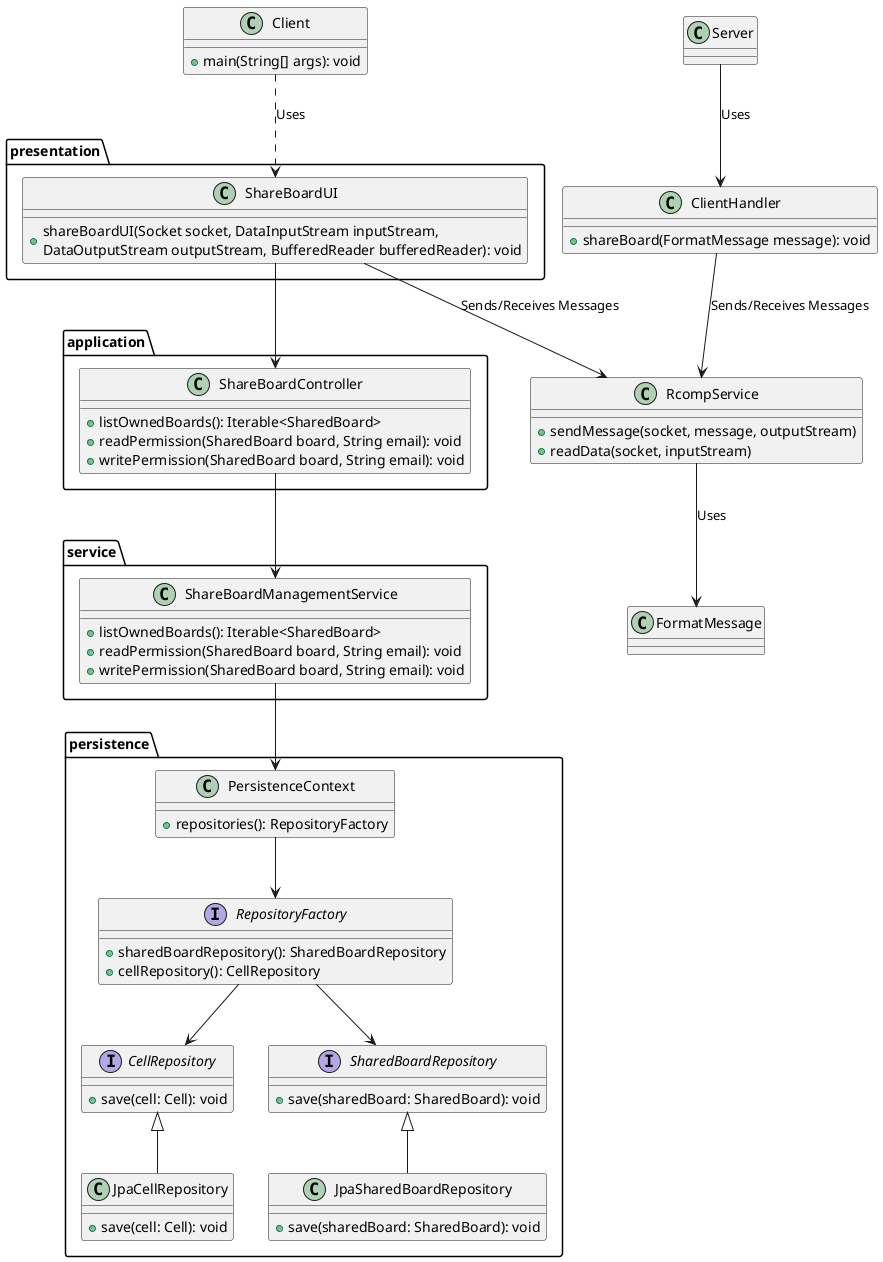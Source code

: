 @startuml

package presentation {
  class ShareBoardUI {
    + shareBoardUI(Socket socket, DataInputStream inputStream, \nDataOutputStream outputStream, BufferedReader bufferedReader): void
  }
}

package application {
  class ShareBoardController {
    + listOwnedBoards(): Iterable<SharedBoard>
    + readPermission(SharedBoard board, String email): void
    + writePermission(SharedBoard board, String email): void
  }
}

package service {
  class ShareBoardManagementService {
    + listOwnedBoards(): Iterable<SharedBoard>
    + readPermission(SharedBoard board, String email): void
    + writePermission(SharedBoard board, String email): void
  }
}

package persistence {
  class PersistenceContext {
    + repositories(): RepositoryFactory
  }

  interface RepositoryFactory {
    + sharedBoardRepository(): SharedBoardRepository
    + cellRepository(): CellRepository
  }

  interface SharedBoardRepository {
    + save(sharedBoard: SharedBoard): void
  }
  JpaSharedBoardRepository -up-|> SharedBoardRepository
  class JpaSharedBoardRepository {
      + save(sharedBoard: SharedBoard): void
    }

  interface CellRepository {
    + save(cell: Cell): void
  }
  JpaCellRepository -up-|> CellRepository

  class JpaCellRepository {
      + save(cell: Cell): void
    }
}


Client .down.> ShareBoardUI : Uses


class Client {
  +main(String[] args): void
}

class ClientHandler {
  + shareBoard(FormatMessage message): void

}

class RcompService {
  +sendMessage(socket, message, outputStream)
  +readData(socket, inputStream)
}

class FormatMessage


ClientHandler -down-> RcompService : Sends/Receives Messages
ShareBoardUI -down-> RcompService : Sends/Receives Messages
Server -down-> ClientHandler : Uses
RcompService -down-> FormatMessage : Uses




ShareBoardUI --> ShareBoardController
ShareBoardController --> ShareBoardManagementService
ShareBoardManagementService --> PersistenceContext
PersistenceContext -->RepositoryFactory
RepositoryFactory --> SharedBoardRepository
RepositoryFactory --> CellRepository
@enduml

